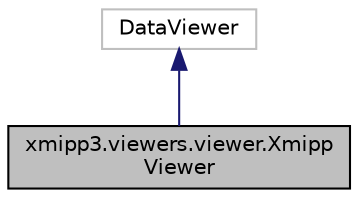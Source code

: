 digraph "xmipp3.viewers.viewer.XmippViewer"
{
  edge [fontname="Helvetica",fontsize="10",labelfontname="Helvetica",labelfontsize="10"];
  node [fontname="Helvetica",fontsize="10",shape=record];
  Node7 [label="xmipp3.viewers.viewer.Xmipp\lViewer",height=0.2,width=0.4,color="black", fillcolor="grey75", style="filled", fontcolor="black"];
  Node8 -> Node7 [dir="back",color="midnightblue",fontsize="10",style="solid",fontname="Helvetica"];
  Node8 [label="DataViewer",height=0.2,width=0.4,color="grey75", fillcolor="white", style="filled"];
}
